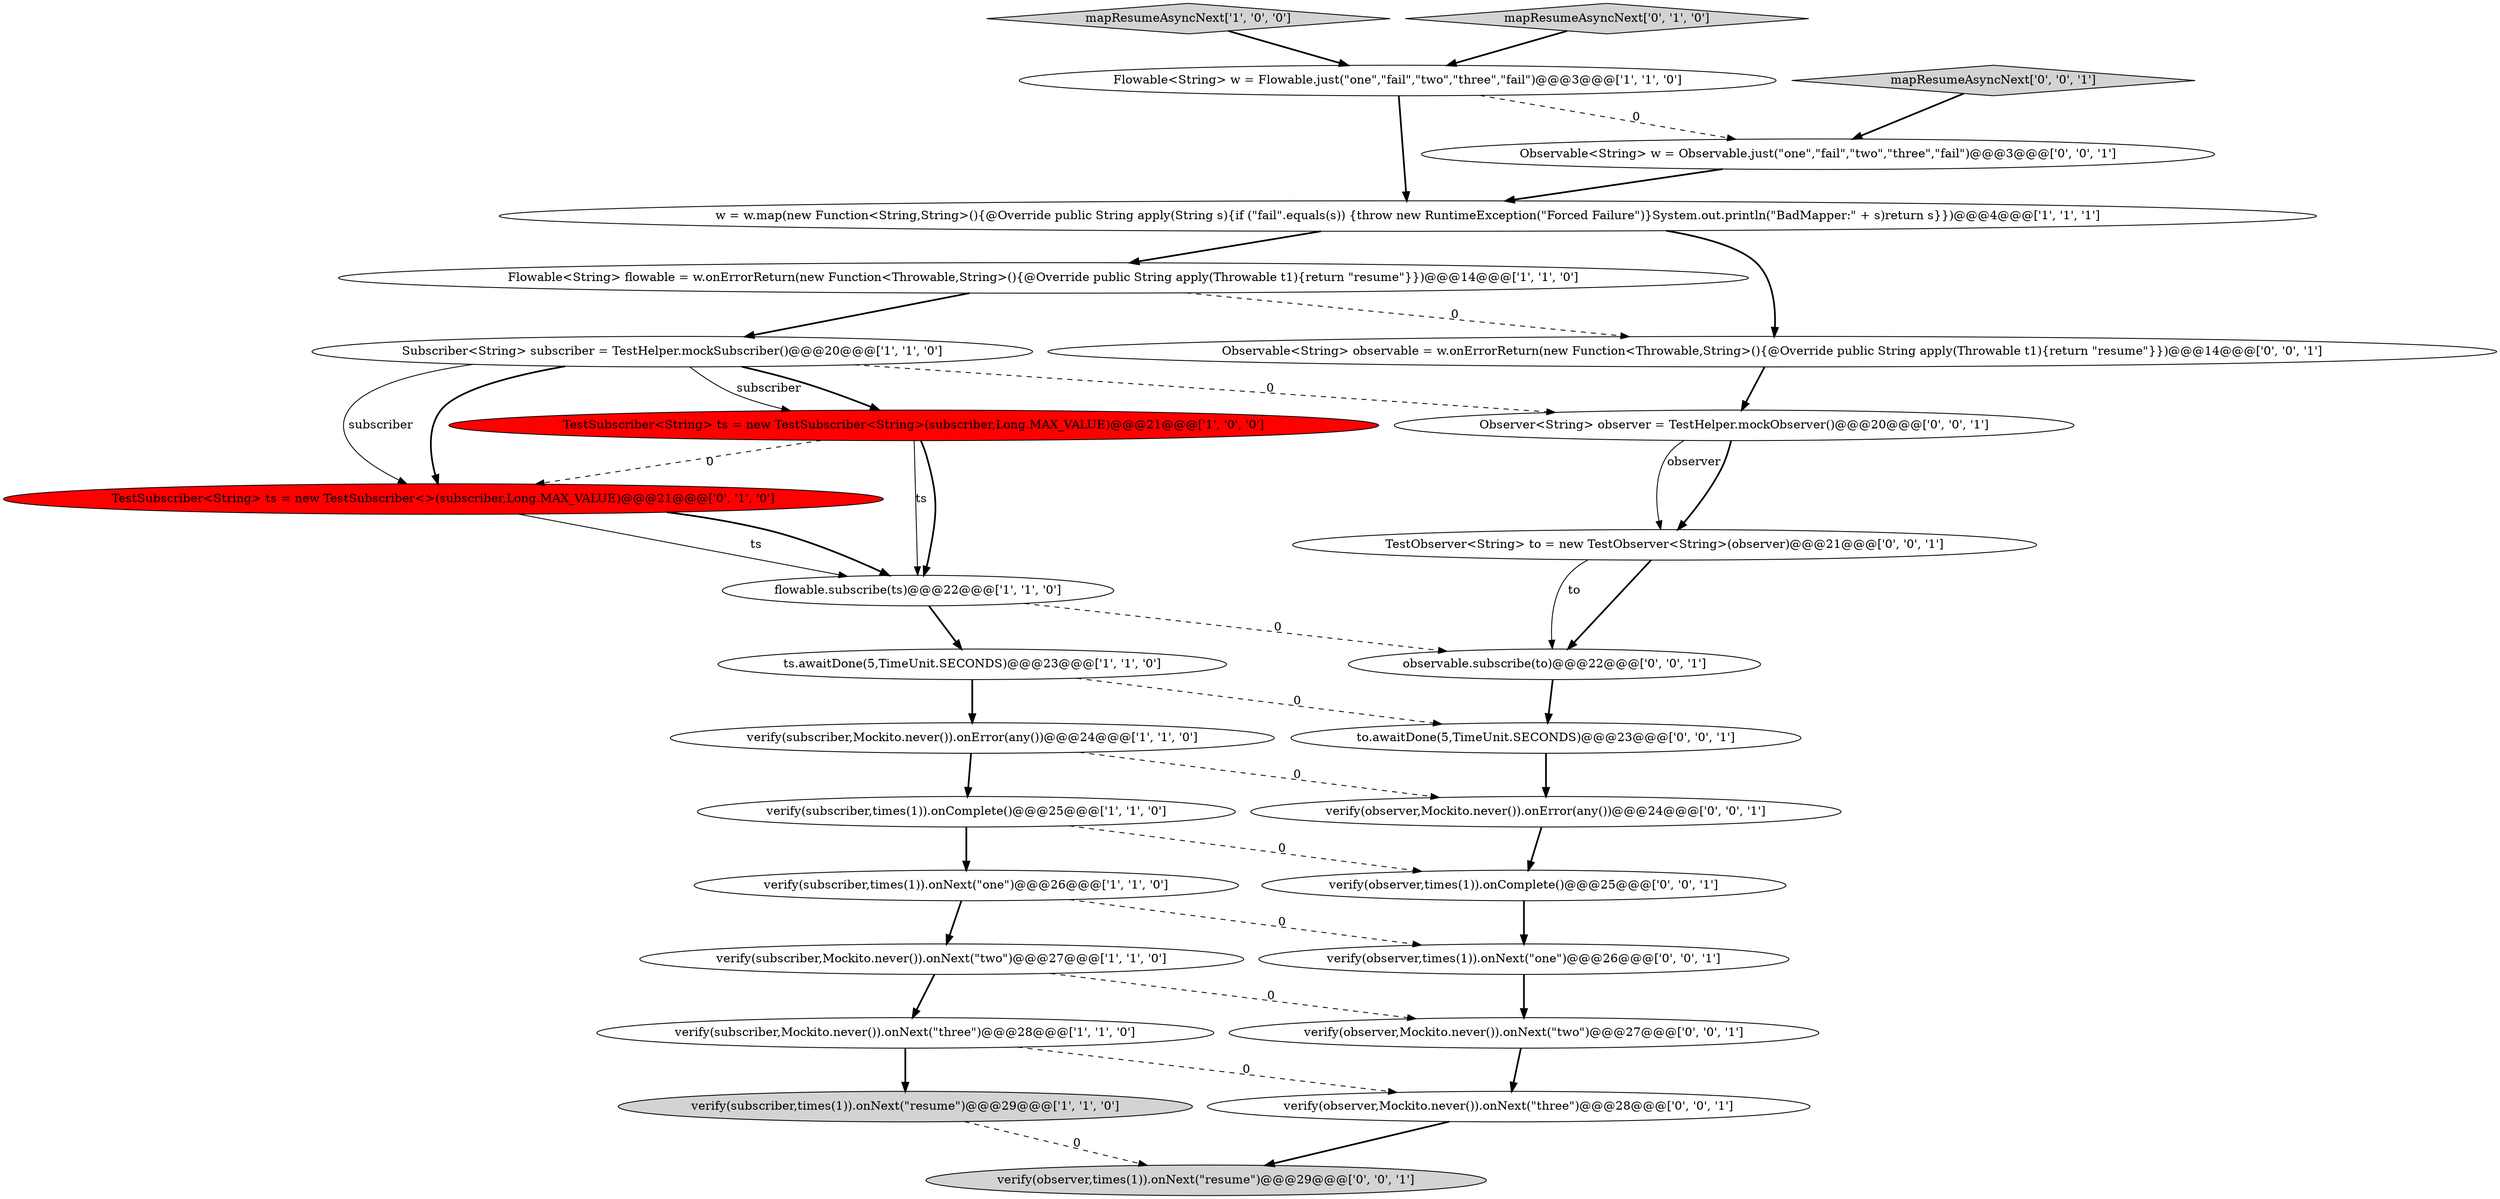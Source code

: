 digraph {
17 [style = filled, label = "verify(observer,times(1)).onNext(\"resume\")@@@29@@@['0', '0', '1']", fillcolor = lightgray, shape = ellipse image = "AAA0AAABBB3BBB"];
0 [style = filled, label = "verify(subscriber,Mockito.never()).onNext(\"three\")@@@28@@@['1', '1', '0']", fillcolor = white, shape = ellipse image = "AAA0AAABBB1BBB"];
4 [style = filled, label = "mapResumeAsyncNext['1', '0', '0']", fillcolor = lightgray, shape = diamond image = "AAA0AAABBB1BBB"];
6 [style = filled, label = "ts.awaitDone(5,TimeUnit.SECONDS)@@@23@@@['1', '1', '0']", fillcolor = white, shape = ellipse image = "AAA0AAABBB1BBB"];
19 [style = filled, label = "verify(observer,Mockito.never()).onError(any())@@@24@@@['0', '0', '1']", fillcolor = white, shape = ellipse image = "AAA0AAABBB3BBB"];
3 [style = filled, label = "Flowable<String> flowable = w.onErrorReturn(new Function<Throwable,String>(){@Override public String apply(Throwable t1){return \"resume\"}})@@@14@@@['1', '1', '0']", fillcolor = white, shape = ellipse image = "AAA0AAABBB1BBB"];
27 [style = filled, label = "mapResumeAsyncNext['0', '0', '1']", fillcolor = lightgray, shape = diamond image = "AAA0AAABBB3BBB"];
2 [style = filled, label = "Flowable<String> w = Flowable.just(\"one\",\"fail\",\"two\",\"three\",\"fail\")@@@3@@@['1', '1', '0']", fillcolor = white, shape = ellipse image = "AAA0AAABBB1BBB"];
7 [style = filled, label = "flowable.subscribe(ts)@@@22@@@['1', '1', '0']", fillcolor = white, shape = ellipse image = "AAA0AAABBB1BBB"];
9 [style = filled, label = "verify(subscriber,times(1)).onNext(\"resume\")@@@29@@@['1', '1', '0']", fillcolor = lightgray, shape = ellipse image = "AAA0AAABBB1BBB"];
24 [style = filled, label = "verify(observer,times(1)).onComplete()@@@25@@@['0', '0', '1']", fillcolor = white, shape = ellipse image = "AAA0AAABBB3BBB"];
13 [style = filled, label = "verify(subscriber,times(1)).onComplete()@@@25@@@['1', '1', '0']", fillcolor = white, shape = ellipse image = "AAA0AAABBB1BBB"];
16 [style = filled, label = "verify(observer,Mockito.never()).onNext(\"two\")@@@27@@@['0', '0', '1']", fillcolor = white, shape = ellipse image = "AAA0AAABBB3BBB"];
10 [style = filled, label = "verify(subscriber,Mockito.never()).onError(any())@@@24@@@['1', '1', '0']", fillcolor = white, shape = ellipse image = "AAA0AAABBB1BBB"];
23 [style = filled, label = "observable.subscribe(to)@@@22@@@['0', '0', '1']", fillcolor = white, shape = ellipse image = "AAA0AAABBB3BBB"];
14 [style = filled, label = "TestSubscriber<String> ts = new TestSubscriber<>(subscriber,Long.MAX_VALUE)@@@21@@@['0', '1', '0']", fillcolor = red, shape = ellipse image = "AAA1AAABBB2BBB"];
20 [style = filled, label = "TestObserver<String> to = new TestObserver<String>(observer)@@@21@@@['0', '0', '1']", fillcolor = white, shape = ellipse image = "AAA0AAABBB3BBB"];
28 [style = filled, label = "Observable<String> observable = w.onErrorReturn(new Function<Throwable,String>(){@Override public String apply(Throwable t1){return \"resume\"}})@@@14@@@['0', '0', '1']", fillcolor = white, shape = ellipse image = "AAA0AAABBB3BBB"];
15 [style = filled, label = "mapResumeAsyncNext['0', '1', '0']", fillcolor = lightgray, shape = diamond image = "AAA0AAABBB2BBB"];
5 [style = filled, label = "verify(subscriber,Mockito.never()).onNext(\"two\")@@@27@@@['1', '1', '0']", fillcolor = white, shape = ellipse image = "AAA0AAABBB1BBB"];
18 [style = filled, label = "Observer<String> observer = TestHelper.mockObserver()@@@20@@@['0', '0', '1']", fillcolor = white, shape = ellipse image = "AAA0AAABBB3BBB"];
25 [style = filled, label = "verify(observer,times(1)).onNext(\"one\")@@@26@@@['0', '0', '1']", fillcolor = white, shape = ellipse image = "AAA0AAABBB3BBB"];
22 [style = filled, label = "Observable<String> w = Observable.just(\"one\",\"fail\",\"two\",\"three\",\"fail\")@@@3@@@['0', '0', '1']", fillcolor = white, shape = ellipse image = "AAA0AAABBB3BBB"];
21 [style = filled, label = "to.awaitDone(5,TimeUnit.SECONDS)@@@23@@@['0', '0', '1']", fillcolor = white, shape = ellipse image = "AAA0AAABBB3BBB"];
8 [style = filled, label = "verify(subscriber,times(1)).onNext(\"one\")@@@26@@@['1', '1', '0']", fillcolor = white, shape = ellipse image = "AAA0AAABBB1BBB"];
1 [style = filled, label = "Subscriber<String> subscriber = TestHelper.mockSubscriber()@@@20@@@['1', '1', '0']", fillcolor = white, shape = ellipse image = "AAA0AAABBB1BBB"];
12 [style = filled, label = "w = w.map(new Function<String,String>(){@Override public String apply(String s){if (\"fail\".equals(s)) {throw new RuntimeException(\"Forced Failure\")}System.out.println(\"BadMapper:\" + s)return s}})@@@4@@@['1', '1', '1']", fillcolor = white, shape = ellipse image = "AAA0AAABBB1BBB"];
26 [style = filled, label = "verify(observer,Mockito.never()).onNext(\"three\")@@@28@@@['0', '0', '1']", fillcolor = white, shape = ellipse image = "AAA0AAABBB3BBB"];
11 [style = filled, label = "TestSubscriber<String> ts = new TestSubscriber<String>(subscriber,Long.MAX_VALUE)@@@21@@@['1', '0', '0']", fillcolor = red, shape = ellipse image = "AAA1AAABBB1BBB"];
20->23 [style = solid, label="to"];
6->21 [style = dashed, label="0"];
0->9 [style = bold, label=""];
15->2 [style = bold, label=""];
3->28 [style = dashed, label="0"];
28->18 [style = bold, label=""];
7->23 [style = dashed, label="0"];
12->28 [style = bold, label=""];
3->1 [style = bold, label=""];
21->19 [style = bold, label=""];
26->17 [style = bold, label=""];
10->19 [style = dashed, label="0"];
16->26 [style = bold, label=""];
1->11 [style = solid, label="subscriber"];
18->20 [style = solid, label="observer"];
0->26 [style = dashed, label="0"];
1->18 [style = dashed, label="0"];
4->2 [style = bold, label=""];
14->7 [style = solid, label="ts"];
25->16 [style = bold, label=""];
27->22 [style = bold, label=""];
2->12 [style = bold, label=""];
11->7 [style = solid, label="ts"];
1->11 [style = bold, label=""];
14->7 [style = bold, label=""];
19->24 [style = bold, label=""];
5->16 [style = dashed, label="0"];
18->20 [style = bold, label=""];
13->24 [style = dashed, label="0"];
20->23 [style = bold, label=""];
8->5 [style = bold, label=""];
10->13 [style = bold, label=""];
5->0 [style = bold, label=""];
23->21 [style = bold, label=""];
22->12 [style = bold, label=""];
24->25 [style = bold, label=""];
6->10 [style = bold, label=""];
11->14 [style = dashed, label="0"];
9->17 [style = dashed, label="0"];
7->6 [style = bold, label=""];
1->14 [style = solid, label="subscriber"];
8->25 [style = dashed, label="0"];
1->14 [style = bold, label=""];
12->3 [style = bold, label=""];
13->8 [style = bold, label=""];
2->22 [style = dashed, label="0"];
11->7 [style = bold, label=""];
}
